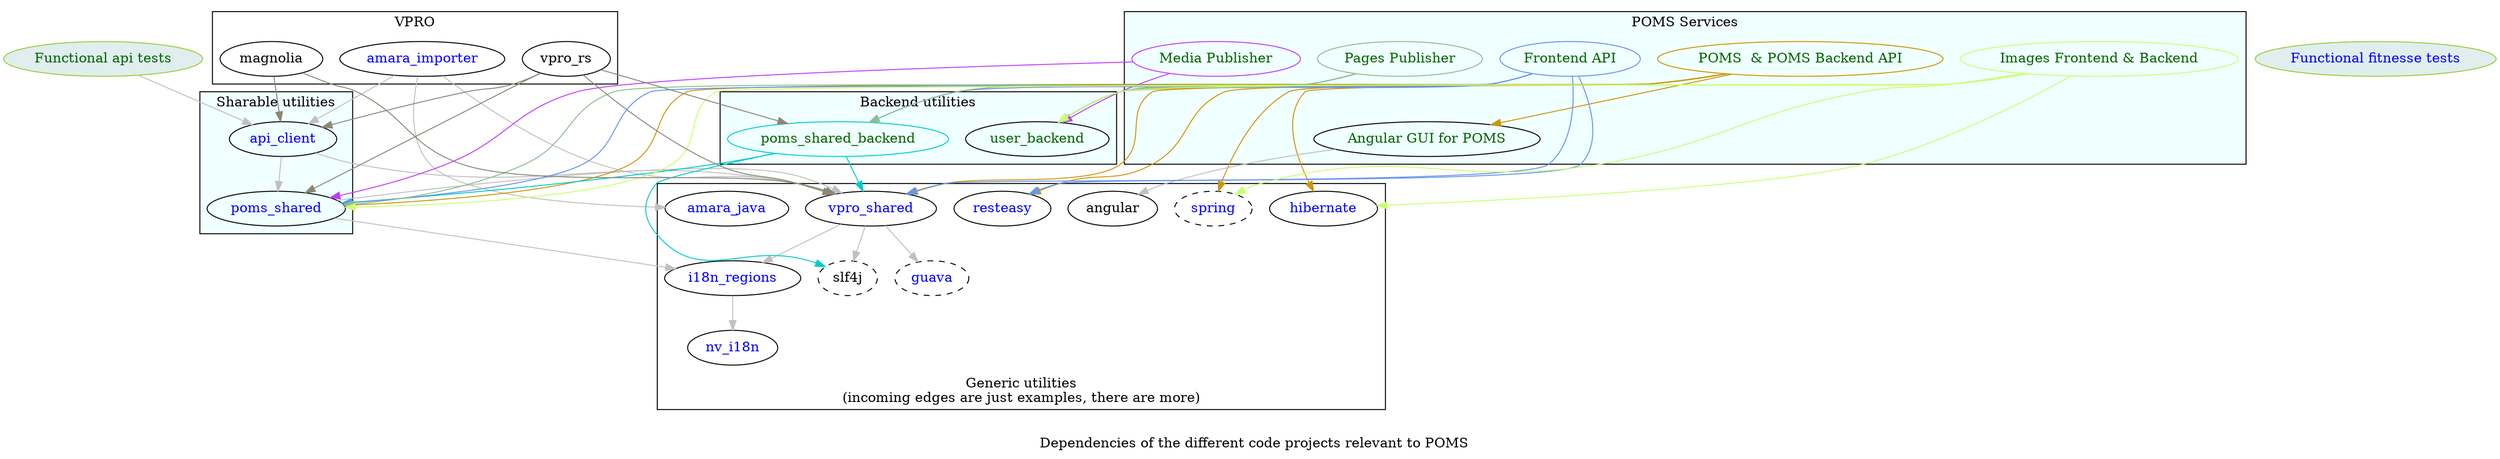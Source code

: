 
strict digraph {
  vpro_shared  [
                href="https://github.com/vpro/vpro-shared"
                fontcolor=blue
                ]
  poms_shared  [
                href="https://github.com/npo-poms/poms-shared"
                fontcolor=blue
  ]
   i18n_regions  [
                href="https://github.com/mihxil/i18n-regions"
                fontcolor=blue
   ]
   nv_i18n  [
      href="https://github.com/TakahikoKawasaki/nv-i18n"
     fontcolor=blue
   ]
   amara_importer[
      href="https://github.com/vpro/amara-poms"
     fontcolor=blue

   ]
   amara_java[
      href="https://github.com/vpro/amara-java"
     fontcolor=blue

   ]

   resteasy [
      href="https://github.com/resteasy/Resteasy"
     fontcolor=blue

   ]
   spring[
     style=dashed
     href="https://github.com/spring-projects/spring-framework"
     fontcolor=blue
  ]
   guava [
     href="https://github.com/google/guava"
     fontcolor=blue
     style=dashed
  ]
   hibernate [
     href="https://github.com/hibernate/"
     fontcolor=blue
  ]
  api_client [
    href="https://github.com/npo-poms/api-clients"
    fontcolor=blue
  ]
  poms_backend [
    label="POMS  & POMS Backend API"
    href="https://gitlab.com/npo-identity/poms/media"
    fontcolor=darkgreen
    color=darkgoldenrod3
  ]
  poms_gui [
    label="Angular GUI for POMS"
    href="https://gitlab.com/npo-identity/poms/media-gui"
    fontcolor=darkgreen
  ]
  poms_shared_backend [
    href="https://github.com/npo-poms/poms-shared-backend"
    fontcolor=darkgreen
    color=cyan3
  ]
  api [
     label="Frontend API"
     href="https://gitlab.com/npo-identity/poms/api"
     fontcolor=darkgreen
     color=cornflowerblue
  ]
  media_publish [
    label="Media Publisher"
    href="https://gitlab.com/npo-identity/poms/npo-publish"
    fontcolor=darkgreen
    color=darkorchid1
  ]
  pages_publish [
    label="Pages Publisher"
    href="https://gitlab.com/npo-identity/poms/pages-publish"
    fontcolor=darkgreen
    color=darkseagreen
  ]
  user_backend [
    href="https://gitlab.com/npo-identity/poms/user"
    fontcolor=darkgreen
  ]
  images [
    label="Images Frontend & Backend"
    href="https://gitlab.com/npo-identity/poms/images"
    fontcolor=darkgreen
    color=darkolivegreen1
  ]
  functional_tests [
    label="Functional fitnesse tests"
    href="https://github.com/npo-poms/functional-tests"
    fontcolor=blue
    color=yellowgreen
    fillcolor=azure2
    style=filled
  ]
  api_tests [
    label="Functional api tests"
    href="https://gitlab.com/npo-identity/poms/api-tests"
    fontcolor=darkgreen
    color=yellowgreen
    fillcolor=azure2
    style=filled
  ]


  label="
  Dependencies of the different code projects relevant to POMS";

  graph [
         splines=yes
         ]
  edge [
        color=gray
        ]


  subgraph cluster_0  {
    label="Generic utilities\n(incoming edges are just examples, there are more)"
    //label="Utilities which we don't maintain. These are only some example. Also, not every edge is included";
    labelloc=b
    vpro_shared
    i18n_regions
    nv_i18n
    slf4j[style=dashed]
    guava
    spring
    resteasy
    hibernate
    angular
    amara_java
  }

  subgraph cluster_1  {
    label="VPRO"
    magnolia
    vpro_rs
    amara_importer
  }
  subgraph cluster_2  {
    label="POMS Services"
    description="These are actually deployed"
    bgcolor=azure
    poms_gui
    poms_backend
    pages_publish
    media_publish
    api
    images
  }

  subgraph cluster_3 {
    label="Backend utilities"
    bgcolor=azure
    user_backend
    poms_shared_backend
  }

  subgraph cluster_4  {
    label="Sharable utilities"
    bgcolor=azure
    api_client
    poms_shared
  }

  vpro_shared -> {
    slf4j
    guava
    i18n_regions
  }
  poms_shared -> {
     vpro_shared
     i18n_regions
  }
  poms_shared_backend -> {
    vpro_shared
    poms_shared
    slf4j
  }[color=cyan3]
  i18n_regions -> nv_i18n

  api -> {
    poms_shared
    poms_shared_backend
    vpro_shared
    user_backend
    resteasy
  }[color=cornflowerblue]


  pages_publish -> {
    poms_shared_backend
    poms_shared
    user_backend
  }[color=darkseagreen]

  media_publish -> {
    poms_shared
    user_backend
    user_backend
    #poms_shared_backend
    }[color=darkorchid1]



  api_client -> {
    poms_shared
    vpro_shared
  }


  images -> {
    poms_shared
    user_backend
    spring
    hibernate
  }[color=darkolivegreen1]

  magnolia -> {
    api_client
    vpro_shared
  }[color=cornsilk4]


  vpro_rs -> {
    api_client
    vpro_shared
    poms_shared
    poms_shared_backend
  }[color=cornsilk4]

  poms_backend -> {
    poms_shared
    poms_gui
    resteasy
    spring
    hibernate
    vpro_shared
    user_backend
  }[color=darkgoldenrod3]
  poms_gui -> {
    angular
   }

  api_tests -> {
     api_client
  }

  amara_importer -> {
     api_client
     amara_java
     vpro_shared
  }


}

